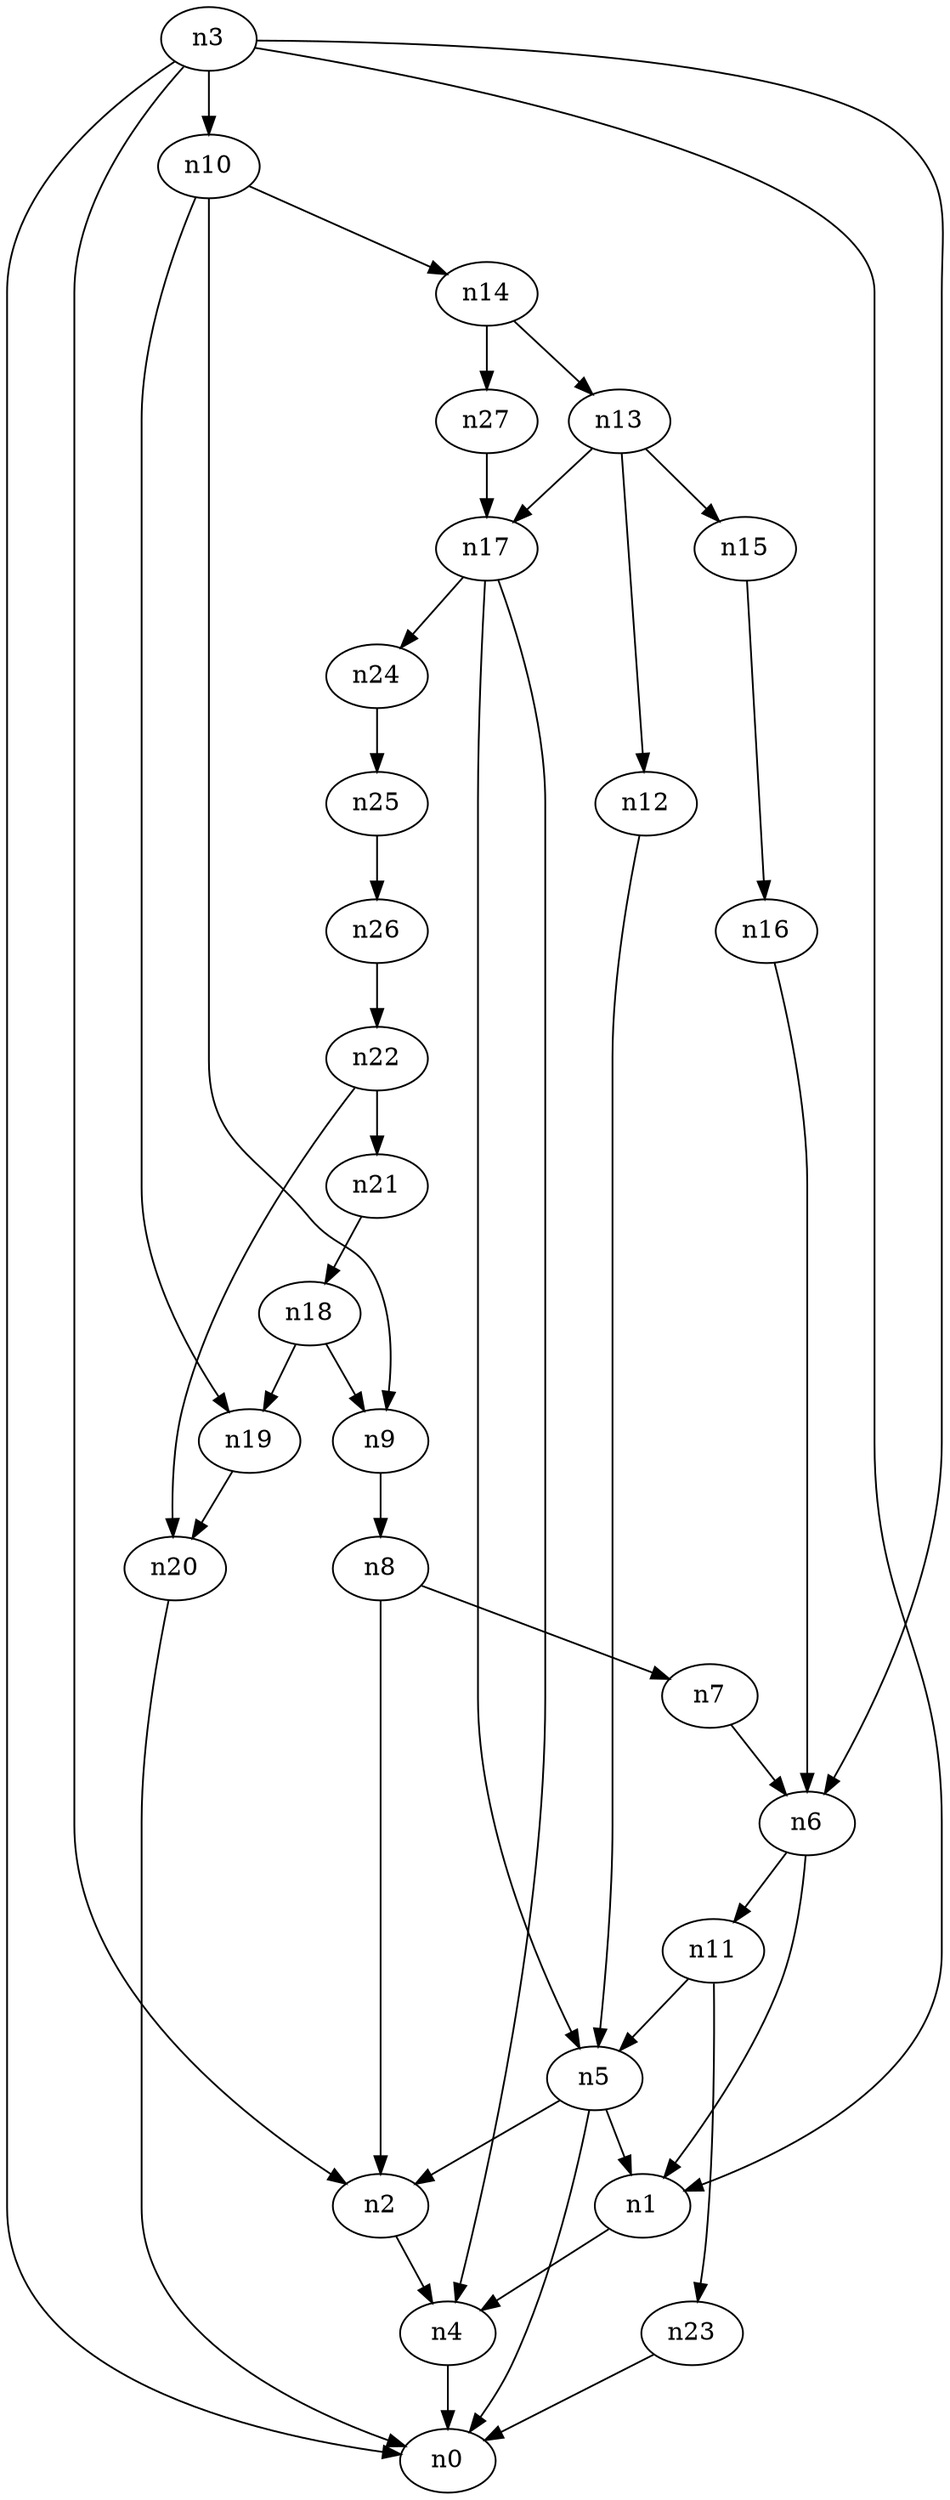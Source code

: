 digraph G {
	n1 -> n4	 [_graphml_id=e4];
	n2 -> n4	 [_graphml_id=e7];
	n3 -> n0	 [_graphml_id=e0];
	n3 -> n1	 [_graphml_id=e3];
	n3 -> n2	 [_graphml_id=e6];
	n3 -> n6	 [_graphml_id=e18];
	n3 -> n10	 [_graphml_id=e15];
	n4 -> n0	 [_graphml_id=e1];
	n5 -> n0	 [_graphml_id=e2];
	n5 -> n1	 [_graphml_id=e5];
	n5 -> n2	 [_graphml_id=e8];
	n6 -> n1	 [_graphml_id=e9];
	n6 -> n11	 [_graphml_id=e16];
	n7 -> n6	 [_graphml_id=e10];
	n8 -> n2	 [_graphml_id=e12];
	n8 -> n7	 [_graphml_id=e11];
	n9 -> n8	 [_graphml_id=e13];
	n10 -> n9	 [_graphml_id=e14];
	n10 -> n14	 [_graphml_id=e22];
	n10 -> n19	 [_graphml_id=e38];
	n11 -> n5	 [_graphml_id=e17];
	n11 -> n23	 [_graphml_id=e36];
	n12 -> n5	 [_graphml_id=e19];
	n13 -> n12	 [_graphml_id=e20];
	n13 -> n15	 [_graphml_id=e23];
	n13 -> n17	 [_graphml_id=e26];
	n14 -> n13	 [_graphml_id=e21];
	n14 -> n27	 [_graphml_id=e44];
	n15 -> n16	 [_graphml_id=e24];
	n16 -> n6	 [_graphml_id=e25];
	n17 -> n4	 [_graphml_id=e28];
	n17 -> n5	 [_graphml_id=e27];
	n17 -> n24	 [_graphml_id=e39];
	n18 -> n9	 [_graphml_id=e29];
	n18 -> n19	 [_graphml_id=e30];
	n19 -> n20	 [_graphml_id=e31];
	n20 -> n0	 [_graphml_id=e32];
	n21 -> n18	 [_graphml_id=e33];
	n22 -> n20	 [_graphml_id=e35];
	n22 -> n21	 [_graphml_id=e34];
	n23 -> n0	 [_graphml_id=e37];
	n24 -> n25	 [_graphml_id=e40];
	n25 -> n26	 [_graphml_id=e41];
	n26 -> n22	 [_graphml_id=e42];
	n27 -> n17	 [_graphml_id=e43];
}
